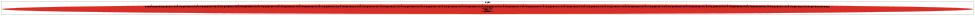 digraph streamit {
size="6.5,9"
subgraph cluster_node1 {
 color = black

 label="Serpent";
node2 [ label="Fused_Ran_Int_Per_dum_Ano_Pos_Xor_Sbo_raw_dum_Ano_Pos_Xor_Sbo_raw_dum_Ano_Pos_Xor_Sbo_raw_dum_Ano_Pos_Xor_Sbo_raw_dum_Ano_Pos_Xor_Sbo_raw_dum_Ano_Pos_Xor_Sbo_raw_dum_Ano_Pos_Xor_Sbo_raw_dum_Ano_Pos_Xor_Sbo_raw_dum_Ano_Pos_Xor_Sbo_raw_dum_Ano_Pos_Xor_Sbo_raw_dum_Ano_Pos_Xor_Sbo_raw_dum_Ano_Pos_Xor_Sbo_raw_dum_Ano_Pos_Xor_Sbo_raw_dum_Ano_Pos_Xor_Sbo_raw_dum_Ano_Pos_Xor_Sbo_raw_dum_Ano_Pos_Xor_Sbo_raw_dum_Ano_Pos_Xor_Sbo_raw_dum_Ano_Pos_Xor_Sbo_raw_dum_Ano_Pos_Xor_Sbo_raw_dum_Ano_Pos_Xor_Sbo_raw_dum_Ano_Pos_Xor_Sbo_raw_dum_Ano_Pos_Xor_Sbo_raw_dum_Ano_Pos_Xor_Sbo_raw_dum_Ano_Pos_Xor_Sbo_raw_dum_Ano_Pos_Xor_Sbo_raw_dum_Ano_Pos_Xor_Sbo_raw_dum_Ano_Pos_Xor_Sbo_raw_dum_Ano_Pos_Xor_Sbo_raw_dum_Ano_Pos_Xor_Sbo_raw_dum_Ano_Pos_Xor_Sbo_raw_dum_Ano_Pos_Xor_Sbo_raw_dum_Ano_Pos_Xor_Sbo_dum_Ano_Pos_Xor_Per_Bit_Ano\nwork=174464\nI/O: 0->0\n*** STATEFUL ***" color="0.00555,0.81,0.84" style="filled" ]
}
}
